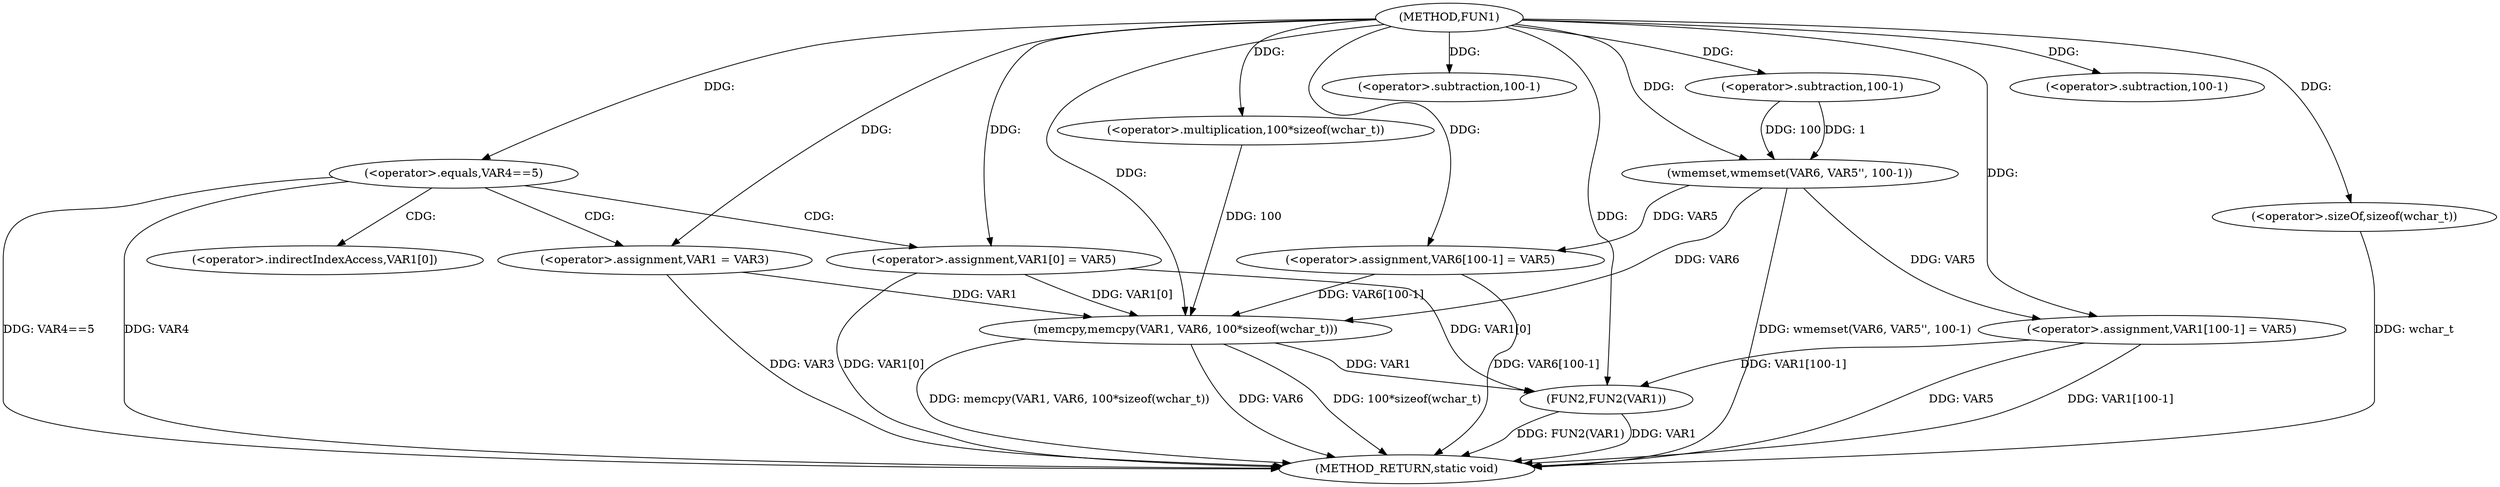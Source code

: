 digraph FUN1 {  
"1000100" [label = "(METHOD,FUN1)" ]
"1000149" [label = "(METHOD_RETURN,static void)" ]
"1000106" [label = "(<operator>.equals,VAR4==5)" ]
"1000110" [label = "(<operator>.assignment,VAR1 = VAR3)" ]
"1000113" [label = "(<operator>.assignment,VAR1[0] = VAR5)" ]
"1000120" [label = "(wmemset,wmemset(VAR6, VAR5'', 100-1))" ]
"1000123" [label = "(<operator>.subtraction,100-1)" ]
"1000126" [label = "(<operator>.assignment,VAR6[100-1] = VAR5)" ]
"1000129" [label = "(<operator>.subtraction,100-1)" ]
"1000133" [label = "(memcpy,memcpy(VAR1, VAR6, 100*sizeof(wchar_t)))" ]
"1000136" [label = "(<operator>.multiplication,100*sizeof(wchar_t))" ]
"1000138" [label = "(<operator>.sizeOf,sizeof(wchar_t))" ]
"1000140" [label = "(<operator>.assignment,VAR1[100-1] = VAR5)" ]
"1000143" [label = "(<operator>.subtraction,100-1)" ]
"1000147" [label = "(FUN2,FUN2(VAR1))" ]
"1000114" [label = "(<operator>.indirectIndexAccess,VAR1[0])" ]
  "1000106" -> "1000149"  [ label = "DDG: VAR4"] 
  "1000113" -> "1000149"  [ label = "DDG: VAR1[0]"] 
  "1000147" -> "1000149"  [ label = "DDG: VAR1"] 
  "1000126" -> "1000149"  [ label = "DDG: VAR6[100-1]"] 
  "1000140" -> "1000149"  [ label = "DDG: VAR5"] 
  "1000147" -> "1000149"  [ label = "DDG: FUN2(VAR1)"] 
  "1000106" -> "1000149"  [ label = "DDG: VAR4==5"] 
  "1000140" -> "1000149"  [ label = "DDG: VAR1[100-1]"] 
  "1000138" -> "1000149"  [ label = "DDG: wchar_t"] 
  "1000133" -> "1000149"  [ label = "DDG: memcpy(VAR1, VAR6, 100*sizeof(wchar_t))"] 
  "1000110" -> "1000149"  [ label = "DDG: VAR3"] 
  "1000133" -> "1000149"  [ label = "DDG: VAR6"] 
  "1000120" -> "1000149"  [ label = "DDG: wmemset(VAR6, VAR5'', 100-1)"] 
  "1000133" -> "1000149"  [ label = "DDG: 100*sizeof(wchar_t)"] 
  "1000100" -> "1000106"  [ label = "DDG: "] 
  "1000100" -> "1000110"  [ label = "DDG: "] 
  "1000100" -> "1000113"  [ label = "DDG: "] 
  "1000100" -> "1000120"  [ label = "DDG: "] 
  "1000123" -> "1000120"  [ label = "DDG: 100"] 
  "1000123" -> "1000120"  [ label = "DDG: 1"] 
  "1000100" -> "1000123"  [ label = "DDG: "] 
  "1000120" -> "1000126"  [ label = "DDG: VAR5"] 
  "1000100" -> "1000126"  [ label = "DDG: "] 
  "1000100" -> "1000129"  [ label = "DDG: "] 
  "1000113" -> "1000133"  [ label = "DDG: VAR1[0]"] 
  "1000110" -> "1000133"  [ label = "DDG: VAR1"] 
  "1000100" -> "1000133"  [ label = "DDG: "] 
  "1000120" -> "1000133"  [ label = "DDG: VAR6"] 
  "1000126" -> "1000133"  [ label = "DDG: VAR6[100-1]"] 
  "1000136" -> "1000133"  [ label = "DDG: 100"] 
  "1000100" -> "1000136"  [ label = "DDG: "] 
  "1000100" -> "1000138"  [ label = "DDG: "] 
  "1000100" -> "1000140"  [ label = "DDG: "] 
  "1000120" -> "1000140"  [ label = "DDG: VAR5"] 
  "1000100" -> "1000143"  [ label = "DDG: "] 
  "1000113" -> "1000147"  [ label = "DDG: VAR1[0]"] 
  "1000140" -> "1000147"  [ label = "DDG: VAR1[100-1]"] 
  "1000133" -> "1000147"  [ label = "DDG: VAR1"] 
  "1000100" -> "1000147"  [ label = "DDG: "] 
  "1000106" -> "1000110"  [ label = "CDG: "] 
  "1000106" -> "1000113"  [ label = "CDG: "] 
  "1000106" -> "1000114"  [ label = "CDG: "] 
}
